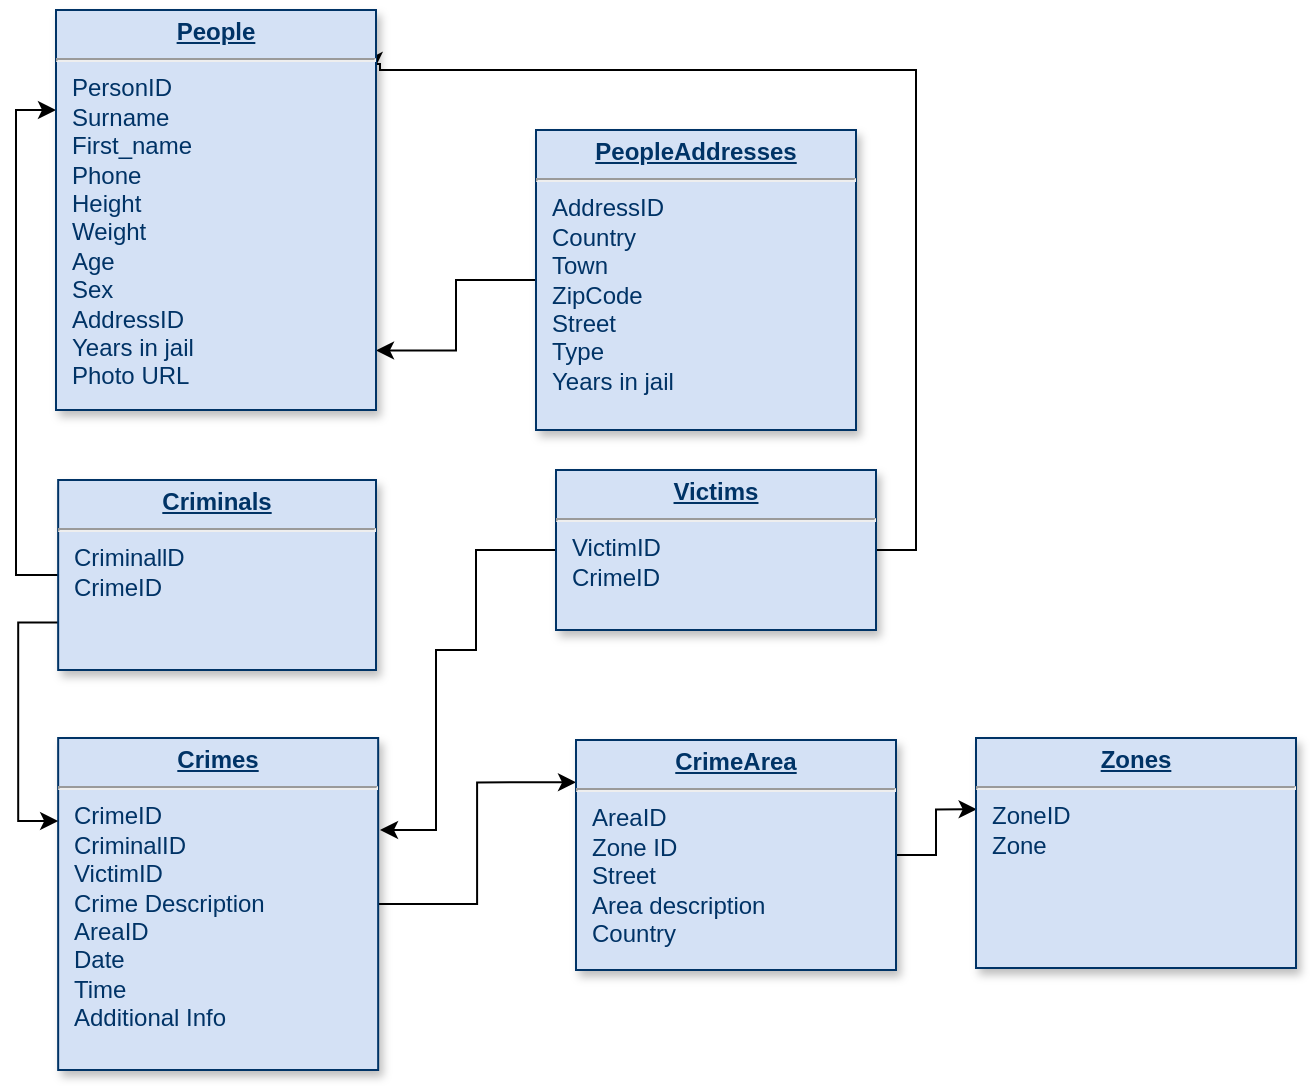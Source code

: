 <mxfile version="17.4.4" type="device"><diagram name="Page-1" id="efa7a0a1-bf9b-a30e-e6df-94a7791c09e9"><mxGraphModel dx="1497" dy="734" grid="1" gridSize="10" guides="1" tooltips="1" connect="1" arrows="1" fold="1" page="1" pageScale="1" pageWidth="826" pageHeight="1169" background="none" math="0" shadow="0"><root><mxCell id="0"/><mxCell id="1" parent="0"/><mxCell id="mQyfpdv2k0yn2BL-t-27-135" style="edgeStyle=orthogonalEdgeStyle;rounded=0;orthogonalLoop=1;jettySize=auto;html=1;exitX=0;exitY=0.5;exitDx=0;exitDy=0;entryX=1;entryY=0.851;entryDx=0;entryDy=0;entryPerimeter=0;" edge="1" parent="1" source="19" target="mQyfpdv2k0yn2BL-t-27-122"><mxGeometry relative="1" as="geometry"/></mxCell><mxCell id="19" value="&lt;p style=&quot;margin: 0px ; margin-top: 4px ; text-align: center ; text-decoration: underline&quot;&gt;&lt;b&gt;PeopleAddresses&lt;/b&gt;&lt;/p&gt;&lt;hr&gt;&lt;p style=&quot;margin: 0px ; margin-left: 8px&quot;&gt;AddressID&lt;br&gt;Country&lt;br&gt;&lt;/p&gt;&lt;p style=&quot;margin: 0px ; margin-left: 8px&quot;&gt;Town&lt;/p&gt;&lt;p style=&quot;margin: 0px ; margin-left: 8px&quot;&gt;ZipCode&lt;/p&gt;&lt;p style=&quot;margin: 0px ; margin-left: 8px&quot;&gt;Street&lt;/p&gt;&lt;p style=&quot;margin: 0px ; margin-left: 8px&quot;&gt;Type&lt;/p&gt;&lt;p style=&quot;margin: 0px ; margin-left: 8px&quot;&gt;Years in jail&lt;/p&gt;" style="verticalAlign=top;align=left;overflow=fill;fontSize=12;fontFamily=Helvetica;html=1;strokeColor=#003366;shadow=1;fillColor=#D4E1F5;fontColor=#003366" parent="1" vertex="1"><mxGeometry x="470" y="100" width="160" height="150" as="geometry"/></mxCell><mxCell id="mQyfpdv2k0yn2BL-t-27-136" style="edgeStyle=orthogonalEdgeStyle;rounded=0;orthogonalLoop=1;jettySize=auto;html=1;entryX=0;entryY=0.184;entryDx=0;entryDy=0;entryPerimeter=0;" edge="1" parent="1" source="22" target="35"><mxGeometry relative="1" as="geometry"/></mxCell><mxCell id="22" value="&lt;p style=&quot;margin: 0px ; margin-top: 4px ; text-align: center ; text-decoration: underline&quot;&gt;&lt;strong&gt;Crimes&lt;/strong&gt;&lt;/p&gt;&lt;hr&gt;&lt;p style=&quot;margin: 0px ; margin-left: 8px&quot;&gt;&lt;span&gt;CrimeID&lt;/span&gt;&lt;br&gt;&lt;/p&gt;&lt;p style=&quot;margin: 0px ; margin-left: 8px&quot;&gt;CriminalID&lt;/p&gt;&lt;p style=&quot;margin: 0px ; margin-left: 8px&quot;&gt;&lt;span&gt;VictimID&lt;/span&gt;&lt;br&gt;&lt;/p&gt;&lt;p style=&quot;margin: 0px ; margin-left: 8px&quot;&gt;&lt;span&gt;Crime Description&lt;/span&gt;&lt;/p&gt;&lt;p style=&quot;margin: 0px ; margin-left: 8px&quot;&gt;AreaID&lt;/p&gt;&lt;p style=&quot;margin: 0px ; margin-left: 8px&quot;&gt;Date&lt;/p&gt;&lt;p style=&quot;margin: 0px ; margin-left: 8px&quot;&gt;Time&lt;/p&gt;&lt;p style=&quot;margin: 0px ; margin-left: 8px&quot;&gt;Additional Info&lt;/p&gt;&lt;p style=&quot;margin: 0px ; margin-left: 8px&quot;&gt;&lt;br&gt;&lt;/p&gt;" style="verticalAlign=top;align=left;overflow=fill;fontSize=12;fontFamily=Helvetica;html=1;strokeColor=#003366;shadow=1;fillColor=#D4E1F5;fontColor=#003366" parent="1" vertex="1"><mxGeometry x="231.08" y="404" width="160" height="166" as="geometry"/></mxCell><mxCell id="mQyfpdv2k0yn2BL-t-27-131" style="edgeStyle=orthogonalEdgeStyle;rounded=0;orthogonalLoop=1;jettySize=auto;html=1;exitX=0;exitY=0.5;exitDx=0;exitDy=0;entryX=0;entryY=0.25;entryDx=0;entryDy=0;" edge="1" parent="1" source="23" target="mQyfpdv2k0yn2BL-t-27-122"><mxGeometry relative="1" as="geometry"/></mxCell><mxCell id="mQyfpdv2k0yn2BL-t-27-137" style="edgeStyle=orthogonalEdgeStyle;rounded=0;orthogonalLoop=1;jettySize=auto;html=1;exitX=0;exitY=0.75;exitDx=0;exitDy=0;entryX=0;entryY=0.25;entryDx=0;entryDy=0;" edge="1" parent="1" source="23" target="22"><mxGeometry relative="1" as="geometry"/></mxCell><mxCell id="23" value="&lt;p style=&quot;margin: 0px ; margin-top: 4px ; text-align: center ; text-decoration: underline&quot;&gt;&lt;strong&gt;Criminals&lt;/strong&gt;&lt;/p&gt;&lt;hr&gt;&lt;p style=&quot;margin: 0px ; margin-left: 8px&quot;&gt;&lt;span&gt;CriminallD&lt;/span&gt;&lt;br&gt;&lt;/p&gt;&lt;p style=&quot;margin: 0px ; margin-left: 8px&quot;&gt;CrimeID&lt;span&gt;&lt;br&gt;&lt;/span&gt;&lt;/p&gt;&lt;p style=&quot;margin: 0px ; margin-left: 8px&quot;&gt;&lt;br&gt;&lt;/p&gt;&lt;p style=&quot;margin: 0px ; margin-left: 8px&quot;&gt;&lt;span&gt;&lt;br&gt;&lt;/span&gt;&lt;/p&gt;&lt;p style=&quot;margin: 0px ; margin-left: 8px&quot;&gt;&lt;br&gt;&lt;/p&gt;&lt;p style=&quot;margin: 0px ; margin-left: 8px&quot;&gt;&lt;br&gt;&lt;/p&gt;" style="verticalAlign=top;align=left;overflow=fill;fontSize=12;fontFamily=Helvetica;html=1;strokeColor=#003366;shadow=1;fillColor=#D4E1F5;fontColor=#003366" parent="1" vertex="1"><mxGeometry x="231.08" y="275" width="158.92" height="95" as="geometry"/></mxCell><mxCell id="mQyfpdv2k0yn2BL-t-27-134" style="edgeStyle=orthogonalEdgeStyle;rounded=0;orthogonalLoop=1;jettySize=auto;html=1;exitX=1;exitY=0.5;exitDx=0;exitDy=0;entryX=0.994;entryY=0.15;entryDx=0;entryDy=0;entryPerimeter=0;" edge="1" parent="1" source="29" target="mQyfpdv2k0yn2BL-t-27-122"><mxGeometry relative="1" as="geometry"><Array as="points"><mxPoint x="660" y="310"/><mxPoint x="660" y="70"/><mxPoint x="392" y="70"/><mxPoint x="392" y="67"/></Array></mxGeometry></mxCell><mxCell id="mQyfpdv2k0yn2BL-t-27-138" style="edgeStyle=orthogonalEdgeStyle;rounded=0;orthogonalLoop=1;jettySize=auto;html=1;exitX=0;exitY=0.5;exitDx=0;exitDy=0;" edge="1" parent="1" source="29"><mxGeometry relative="1" as="geometry"><mxPoint x="392" y="450" as="targetPoint"/><Array as="points"><mxPoint x="440" y="310"/><mxPoint x="440" y="360"/><mxPoint x="420" y="360"/><mxPoint x="420" y="450"/></Array></mxGeometry></mxCell><mxCell id="29" value="&lt;p style=&quot;margin: 0px ; margin-top: 4px ; text-align: center ; text-decoration: underline&quot;&gt;&lt;b&gt;Victims&lt;/b&gt;&lt;/p&gt;&lt;hr&gt;&lt;p style=&quot;margin: 0px ; margin-left: 8px&quot;&gt;VictimID&lt;/p&gt;&lt;p style=&quot;margin: 0px ; margin-left: 8px&quot;&gt;CrimeID&lt;/p&gt;&lt;p style=&quot;margin: 0px 0px 0px 8px&quot;&gt;&lt;br&gt;&lt;/p&gt;" style="verticalAlign=top;align=left;overflow=fill;fontSize=12;fontFamily=Helvetica;html=1;strokeColor=#003366;shadow=1;fillColor=#D4E1F5;fontColor=#003366" parent="1" vertex="1"><mxGeometry x="480" y="270" width="160" height="80" as="geometry"/></mxCell><mxCell id="mQyfpdv2k0yn2BL-t-27-141" style="edgeStyle=orthogonalEdgeStyle;rounded=0;orthogonalLoop=1;jettySize=auto;html=1;exitX=1;exitY=0.5;exitDx=0;exitDy=0;entryX=0.002;entryY=0.31;entryDx=0;entryDy=0;entryPerimeter=0;" edge="1" parent="1" source="35" target="mQyfpdv2k0yn2BL-t-27-140"><mxGeometry relative="1" as="geometry"/></mxCell><mxCell id="35" value="&lt;p style=&quot;margin: 0px ; margin-top: 4px ; text-align: center ; text-decoration: underline&quot;&gt;&lt;strong&gt;CrimeArea&lt;/strong&gt;&lt;/p&gt;&lt;hr&gt;&lt;p style=&quot;margin: 0px ; margin-left: 8px&quot;&gt;AreaID&lt;/p&gt;&lt;p style=&quot;margin: 0px ; margin-left: 8px&quot;&gt;Zone ID&lt;/p&gt;&lt;p style=&quot;margin: 0px ; margin-left: 8px&quot;&gt;Street&lt;/p&gt;&lt;p style=&quot;margin: 0px ; margin-left: 8px&quot;&gt;Area description&lt;/p&gt;&lt;p style=&quot;margin: 0px ; margin-left: 8px&quot;&gt;Country&lt;/p&gt;" style="verticalAlign=top;align=left;overflow=fill;fontSize=12;fontFamily=Helvetica;html=1;strokeColor=#003366;shadow=1;fillColor=#D4E1F5;fontColor=#003366" parent="1" vertex="1"><mxGeometry x="490" y="405" width="160" height="115" as="geometry"/></mxCell><mxCell id="mQyfpdv2k0yn2BL-t-27-122" value="&lt;p style=&quot;margin: 0px ; margin-top: 4px ; text-align: center ; text-decoration: underline&quot;&gt;&lt;strong&gt;People&lt;/strong&gt;&lt;/p&gt;&lt;hr&gt;&lt;p style=&quot;margin: 0px ; margin-left: 8px&quot;&gt;PersonID&lt;/p&gt;&lt;p style=&quot;margin: 0px ; margin-left: 8px&quot;&gt;Surname&lt;/p&gt;&lt;p style=&quot;margin: 0px ; margin-left: 8px&quot;&gt;First_name&lt;/p&gt;&lt;p style=&quot;margin: 0px ; margin-left: 8px&quot;&gt;Phone&lt;/p&gt;&lt;p style=&quot;margin: 0px ; margin-left: 8px&quot;&gt;Height&lt;/p&gt;&lt;p style=&quot;margin: 0px ; margin-left: 8px&quot;&gt;Weight&lt;/p&gt;&lt;p style=&quot;margin: 0px ; margin-left: 8px&quot;&gt;Age&lt;/p&gt;&lt;p style=&quot;margin: 0px ; margin-left: 8px&quot;&gt;Sex&lt;/p&gt;&lt;p style=&quot;margin: 0px ; margin-left: 8px&quot;&gt;AddressID&lt;/p&gt;&lt;p style=&quot;margin: 0px ; margin-left: 8px&quot;&gt;Years in jail&lt;br&gt;&lt;/p&gt;&lt;p style=&quot;margin: 0px ; margin-left: 8px&quot;&gt;Photo URL&lt;/p&gt;&lt;p style=&quot;margin: 0px ; margin-left: 8px&quot;&gt;&lt;br&gt;&lt;/p&gt;" style="verticalAlign=top;align=left;overflow=fill;fontSize=12;fontFamily=Helvetica;html=1;strokeColor=#003366;shadow=1;fillColor=#D4E1F5;fontColor=#003366" vertex="1" parent="1"><mxGeometry x="230" y="40" width="160" height="200" as="geometry"/></mxCell><mxCell id="mQyfpdv2k0yn2BL-t-27-139" style="edgeStyle=orthogonalEdgeStyle;rounded=0;orthogonalLoop=1;jettySize=auto;html=1;exitX=0.5;exitY=1;exitDx=0;exitDy=0;" edge="1" parent="1" source="35" target="35"><mxGeometry relative="1" as="geometry"/></mxCell><mxCell id="mQyfpdv2k0yn2BL-t-27-140" value="&lt;p style=&quot;margin: 0px ; margin-top: 4px ; text-align: center ; text-decoration: underline&quot;&gt;&lt;strong&gt;Zones&lt;/strong&gt;&lt;/p&gt;&lt;hr&gt;&lt;p style=&quot;margin: 0px ; margin-left: 8px&quot;&gt;ZoneID&lt;/p&gt;&lt;p style=&quot;margin: 0px ; margin-left: 8px&quot;&gt;Zone&lt;/p&gt;&lt;p style=&quot;margin: 0px ; margin-left: 8px&quot;&gt;&lt;br&gt;&lt;/p&gt;" style="verticalAlign=top;align=left;overflow=fill;fontSize=12;fontFamily=Helvetica;html=1;strokeColor=#003366;shadow=1;fillColor=#D4E1F5;fontColor=#003366" vertex="1" parent="1"><mxGeometry x="690" y="404" width="160" height="115" as="geometry"/></mxCell></root></mxGraphModel></diagram></mxfile>
